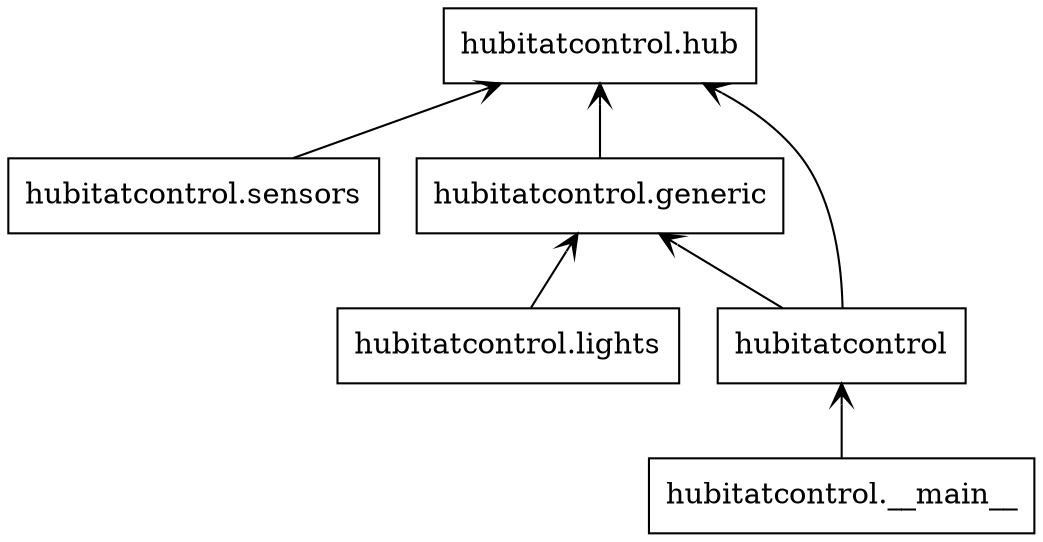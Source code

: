 digraph "packages" {
rankdir=BT
charset="utf-8"
"hubitatcontrol" [color="black", label=<hubitatcontrol>, shape="box", style="solid"];
"hubitatcontrol.__main__" [color="black", label=<hubitatcontrol.__main__>, shape="box", style="solid"];
"hubitatcontrol.generic" [color="black", label=<hubitatcontrol.generic>, shape="box", style="solid"];
"hubitatcontrol.hub" [color="black", label=<hubitatcontrol.hub>, shape="box", style="solid"];
"hubitatcontrol.lights" [color="black", label=<hubitatcontrol.lights>, shape="box", style="solid"];
"hubitatcontrol.sensors" [color="black", label=<hubitatcontrol.sensors>, shape="box", style="solid"];
"hubitatcontrol" -> "hubitatcontrol.generic" [arrowhead="open", arrowtail="none"];
"hubitatcontrol" -> "hubitatcontrol.hub" [arrowhead="open", arrowtail="none"];
"hubitatcontrol.__main__" -> "hubitatcontrol" [arrowhead="open", arrowtail="none"];
"hubitatcontrol.generic" -> "hubitatcontrol.hub" [arrowhead="open", arrowtail="none"];
"hubitatcontrol.lights" -> "hubitatcontrol.generic" [arrowhead="open", arrowtail="none"];
"hubitatcontrol.sensors" -> "hubitatcontrol.hub" [arrowhead="open", arrowtail="none"];
}
